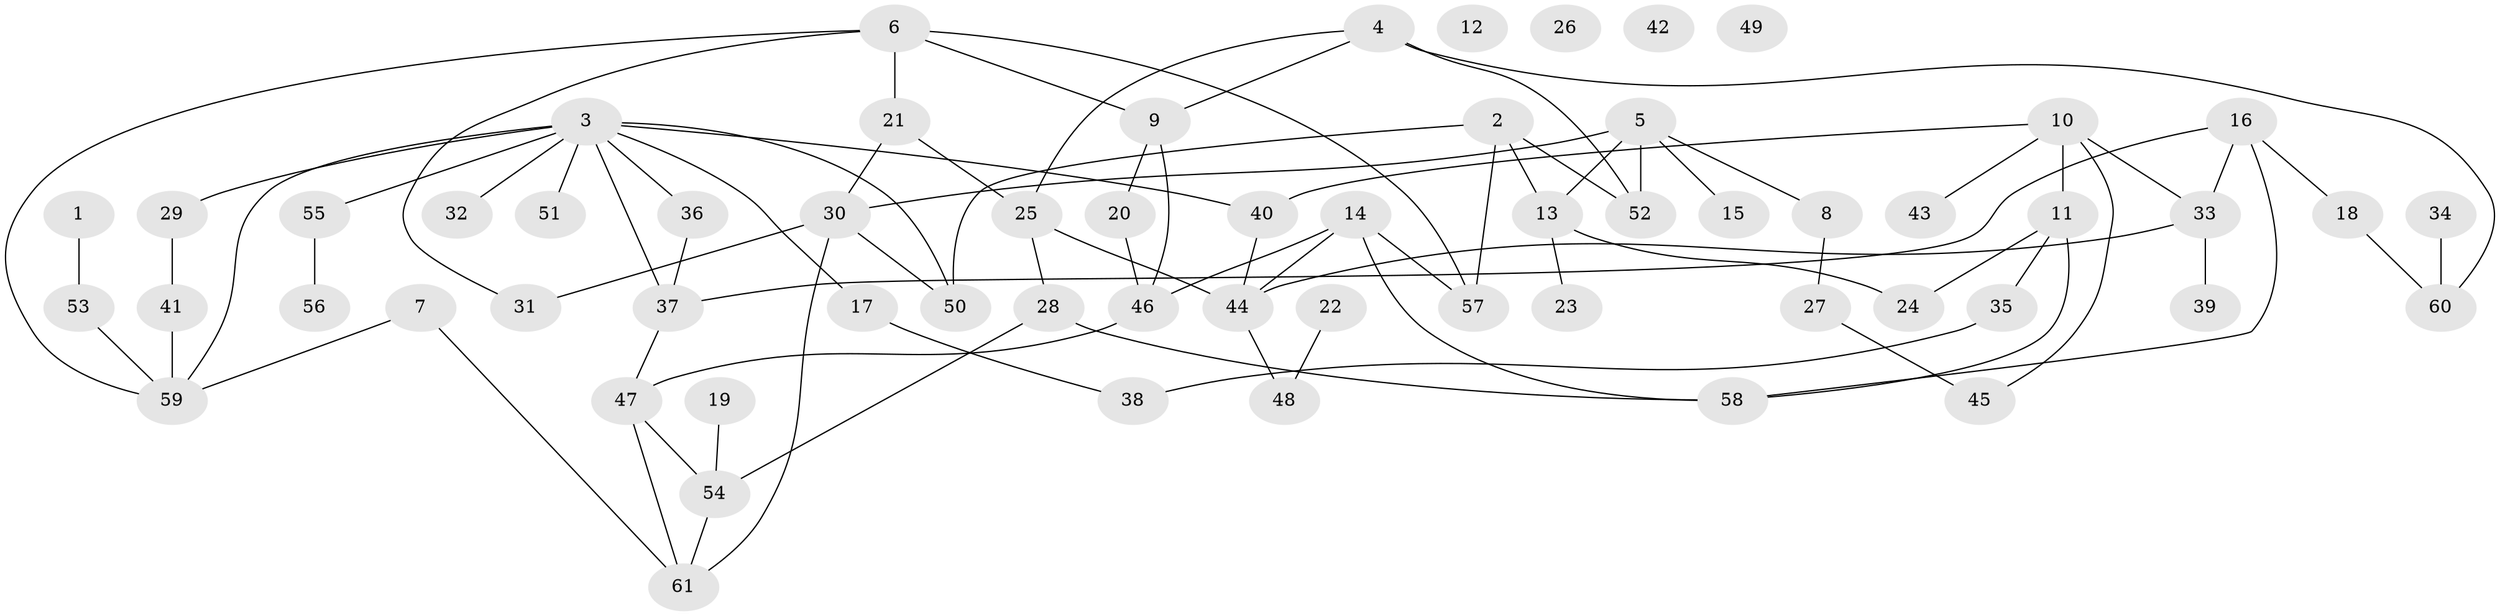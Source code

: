 // Generated by graph-tools (version 1.1) at 2025/00/03/09/25 03:00:54]
// undirected, 61 vertices, 83 edges
graph export_dot {
graph [start="1"]
  node [color=gray90,style=filled];
  1;
  2;
  3;
  4;
  5;
  6;
  7;
  8;
  9;
  10;
  11;
  12;
  13;
  14;
  15;
  16;
  17;
  18;
  19;
  20;
  21;
  22;
  23;
  24;
  25;
  26;
  27;
  28;
  29;
  30;
  31;
  32;
  33;
  34;
  35;
  36;
  37;
  38;
  39;
  40;
  41;
  42;
  43;
  44;
  45;
  46;
  47;
  48;
  49;
  50;
  51;
  52;
  53;
  54;
  55;
  56;
  57;
  58;
  59;
  60;
  61;
  1 -- 53;
  2 -- 13;
  2 -- 50;
  2 -- 52;
  2 -- 57;
  3 -- 17;
  3 -- 29;
  3 -- 32;
  3 -- 36;
  3 -- 37;
  3 -- 40;
  3 -- 50;
  3 -- 51;
  3 -- 55;
  3 -- 59;
  4 -- 9;
  4 -- 25;
  4 -- 52;
  4 -- 60;
  5 -- 8;
  5 -- 13;
  5 -- 15;
  5 -- 30;
  5 -- 52;
  6 -- 9;
  6 -- 21;
  6 -- 31;
  6 -- 57;
  6 -- 59;
  7 -- 59;
  7 -- 61;
  8 -- 27;
  9 -- 20;
  9 -- 46;
  10 -- 11;
  10 -- 33;
  10 -- 40;
  10 -- 43;
  10 -- 45;
  11 -- 24;
  11 -- 35;
  11 -- 58;
  13 -- 23;
  13 -- 24;
  14 -- 44;
  14 -- 46;
  14 -- 57;
  14 -- 58;
  16 -- 18;
  16 -- 33;
  16 -- 37;
  16 -- 58;
  17 -- 38;
  18 -- 60;
  19 -- 54;
  20 -- 46;
  21 -- 25;
  21 -- 30;
  22 -- 48;
  25 -- 28;
  25 -- 44;
  27 -- 45;
  28 -- 54;
  28 -- 58;
  29 -- 41;
  30 -- 31;
  30 -- 50;
  30 -- 61;
  33 -- 39;
  33 -- 44;
  34 -- 60;
  35 -- 38;
  36 -- 37;
  37 -- 47;
  40 -- 44;
  41 -- 59;
  44 -- 48;
  46 -- 47;
  47 -- 54;
  47 -- 61;
  53 -- 59;
  54 -- 61;
  55 -- 56;
}
